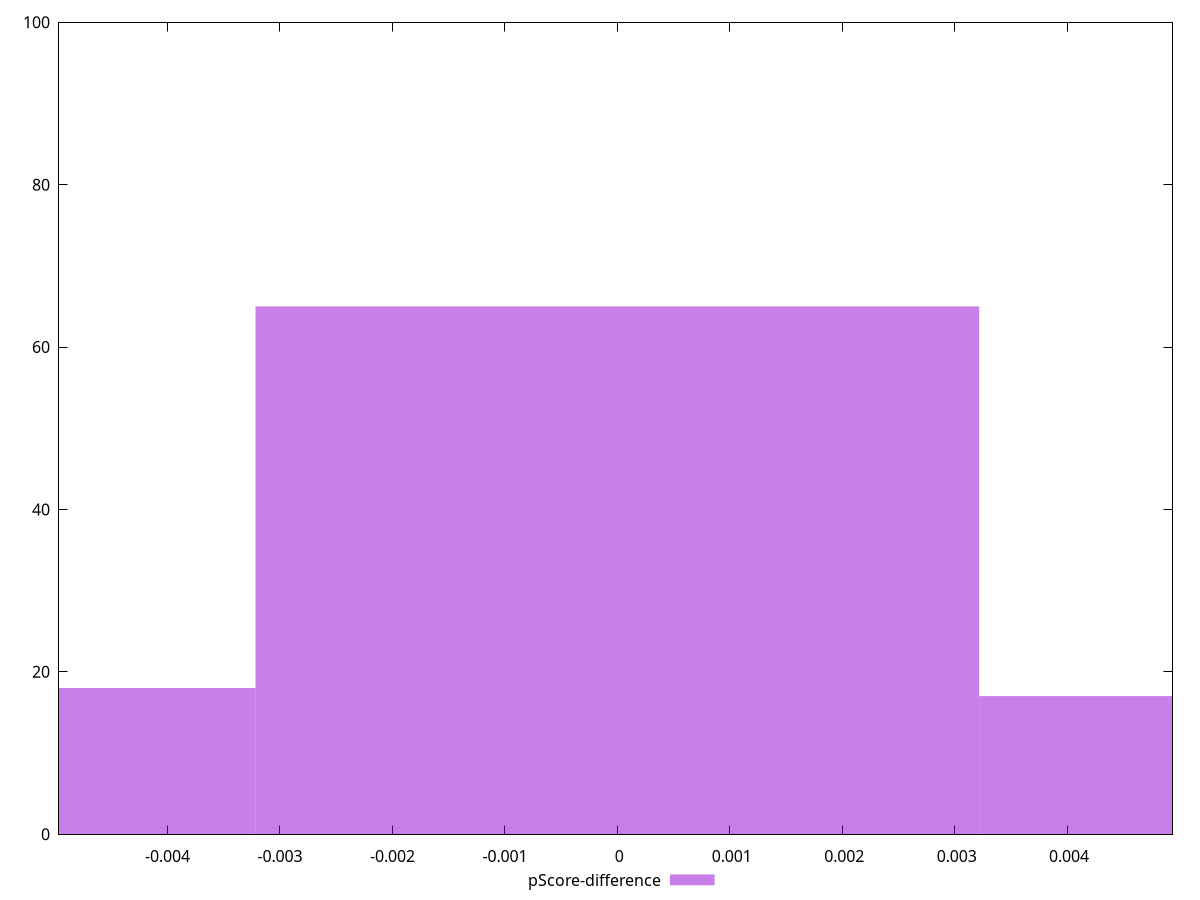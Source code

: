 reset

$pScoreDifference <<EOF
-0.006435155389414872 18
0 65
0.006435155389414872 17
EOF

set key outside below
set boxwidth 0.006435155389414872
set xrange [-0.004965325701486334:0.00493726616220716]
set yrange [0:100]
set trange [0:100]
set style fill transparent solid 0.5 noborder
set terminal svg size 640, 490 enhanced background rgb 'white'
set output "report_00009_2021-02-08T22-37-41.559Z/estimated-input-latency/samples/pages+cached/pScore-difference/histogram.svg"

plot $pScoreDifference title "pScore-difference" with boxes

reset
